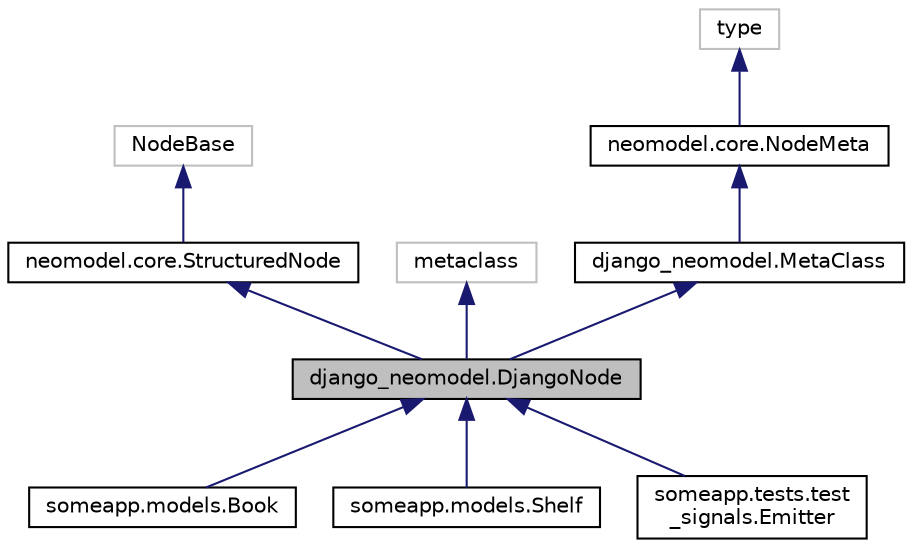 digraph "django_neomodel.DjangoNode"
{
 // LATEX_PDF_SIZE
  edge [fontname="Helvetica",fontsize="10",labelfontname="Helvetica",labelfontsize="10"];
  node [fontname="Helvetica",fontsize="10",shape=record];
  Node1 [label="django_neomodel.DjangoNode",height=0.2,width=0.4,color="black", fillcolor="grey75", style="filled", fontcolor="black",tooltip=" "];
  Node2 -> Node1 [dir="back",color="midnightblue",fontsize="10",style="solid"];
  Node2 [label="neomodel.core.StructuredNode",height=0.2,width=0.4,color="black", fillcolor="white", style="filled",URL="$classneomodel_1_1core_1_1_structured_node.html",tooltip=" "];
  Node3 -> Node2 [dir="back",color="midnightblue",fontsize="10",style="solid"];
  Node3 [label="NodeBase",height=0.2,width=0.4,color="grey75", fillcolor="white", style="filled",tooltip=" "];
  Node4 -> Node1 [dir="back",color="midnightblue",fontsize="10",style="solid"];
  Node4 [label="metaclass",height=0.2,width=0.4,color="grey75", fillcolor="white", style="filled",tooltip=" "];
  Node5 -> Node1 [dir="back",color="midnightblue",fontsize="10",style="solid"];
  Node5 [label="django_neomodel.MetaClass",height=0.2,width=0.4,color="black", fillcolor="white", style="filled",URL="$classdjango__neomodel_1_1_meta_class.html",tooltip=" "];
  Node6 -> Node5 [dir="back",color="midnightblue",fontsize="10",style="solid"];
  Node6 [label="neomodel.core.NodeMeta",height=0.2,width=0.4,color="black", fillcolor="white", style="filled",URL="$classneomodel_1_1core_1_1_node_meta.html",tooltip=" "];
  Node7 -> Node6 [dir="back",color="midnightblue",fontsize="10",style="solid"];
  Node7 [label="type",height=0.2,width=0.4,color="grey75", fillcolor="white", style="filled",tooltip=" "];
  Node1 -> Node8 [dir="back",color="midnightblue",fontsize="10",style="solid"];
  Node8 [label="someapp.models.Book",height=0.2,width=0.4,color="black", fillcolor="white", style="filled",URL="$classsomeapp_1_1models_1_1_book.html",tooltip=" "];
  Node1 -> Node9 [dir="back",color="midnightblue",fontsize="10",style="solid"];
  Node9 [label="someapp.models.Shelf",height=0.2,width=0.4,color="black", fillcolor="white", style="filled",URL="$classsomeapp_1_1models_1_1_shelf.html",tooltip=" "];
  Node1 -> Node10 [dir="back",color="midnightblue",fontsize="10",style="solid"];
  Node10 [label="someapp.tests.test\l_signals.Emitter",height=0.2,width=0.4,color="black", fillcolor="white", style="filled",URL="$classsomeapp_1_1tests_1_1test__signals_1_1_emitter.html",tooltip=" "];
}
